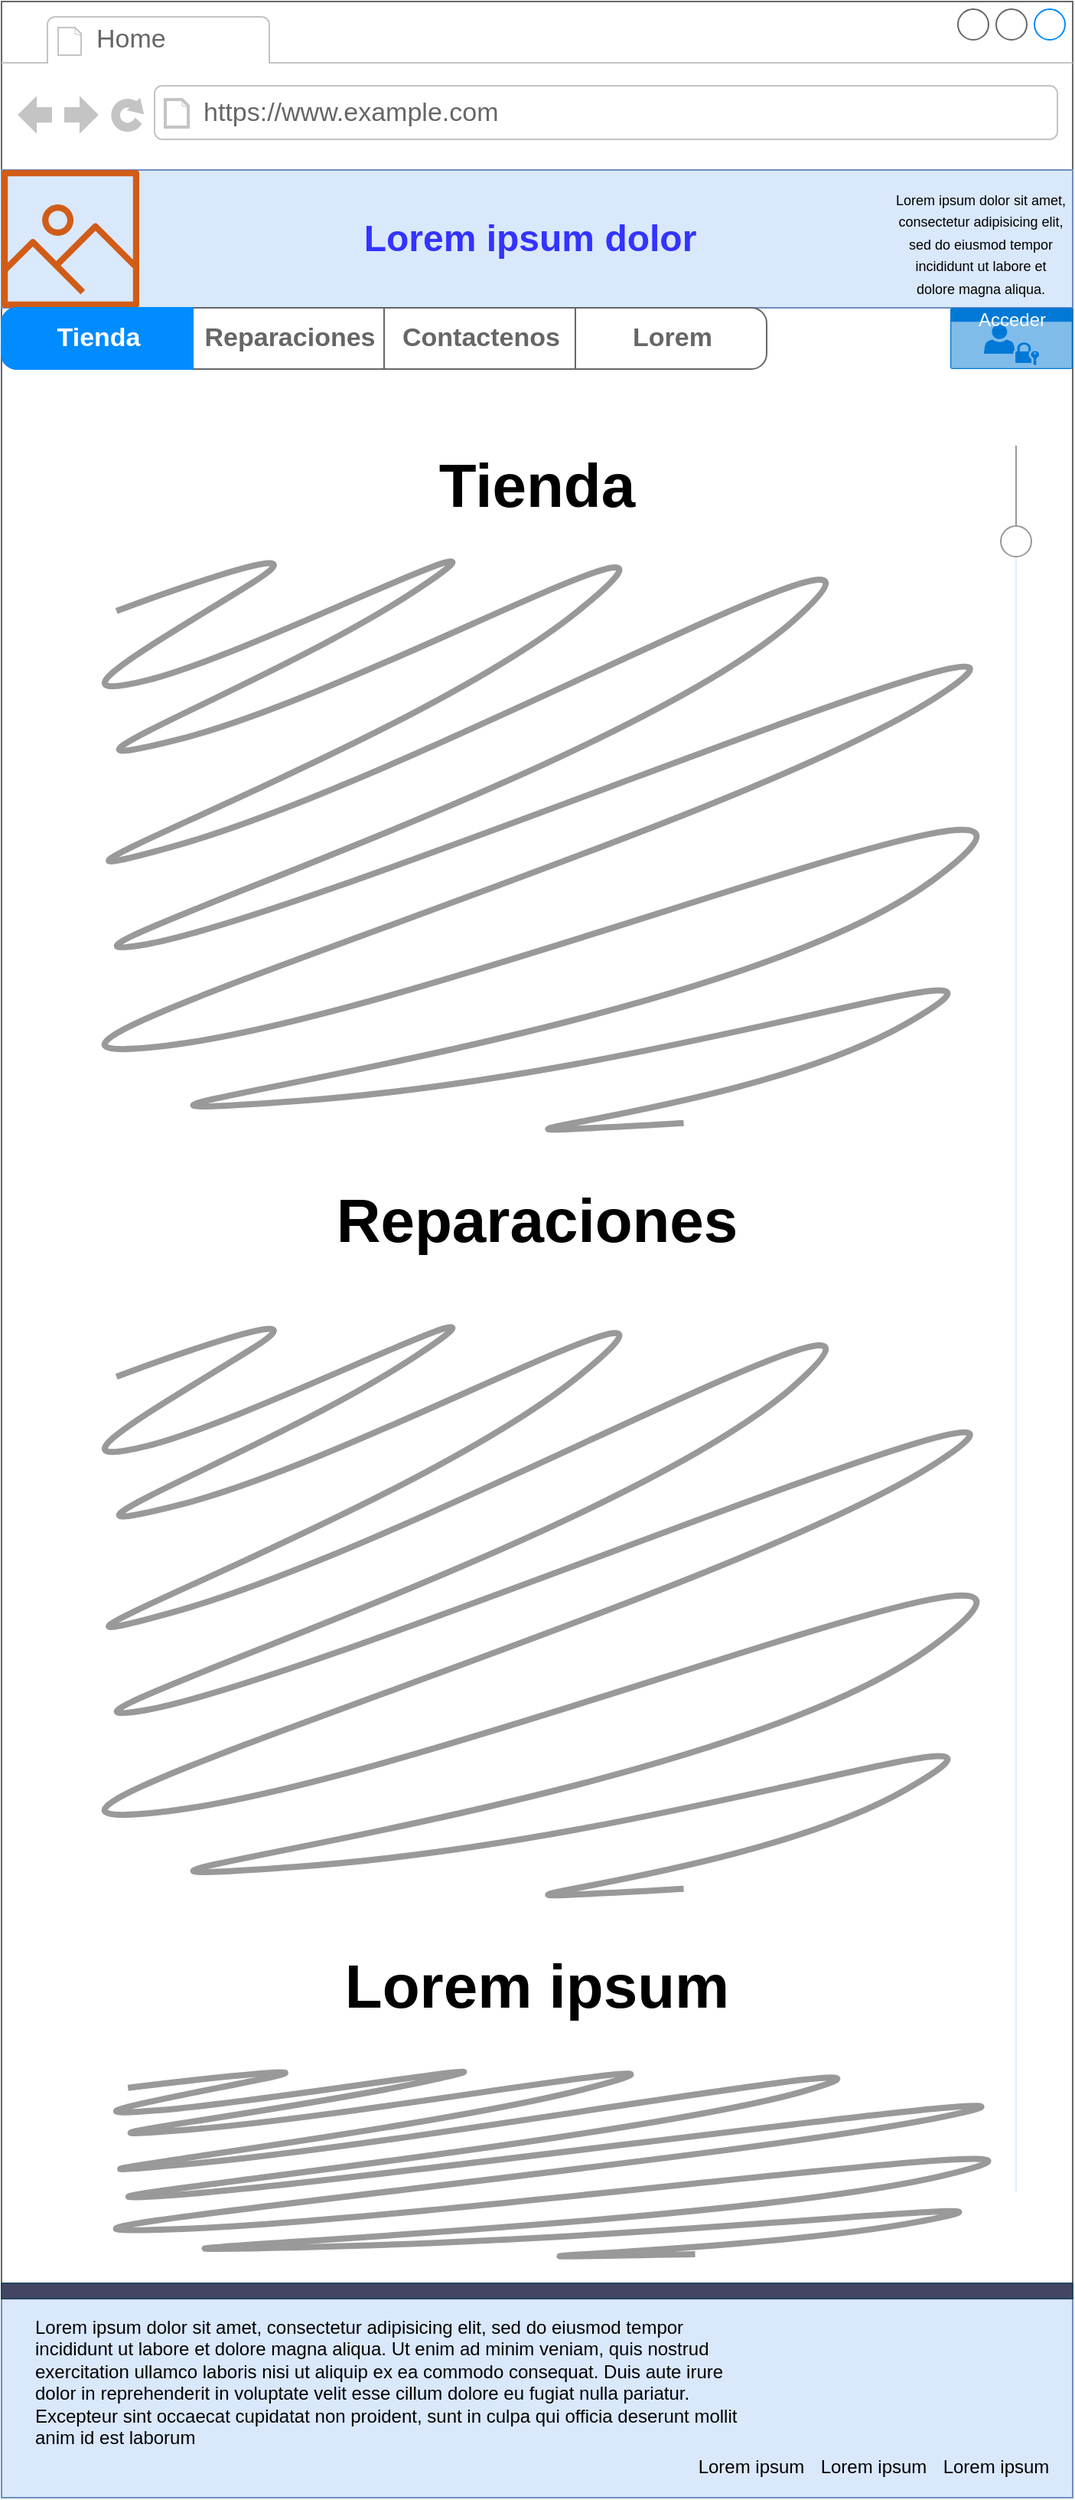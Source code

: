 <mxfile version="13.0.3" type="device"><diagram id="UxdOhphSXqfptWNpr6_L" name="Page-1"><mxGraphModel dx="1117" dy="3052" grid="1" gridSize="10" guides="1" tooltips="1" connect="1" arrows="1" fold="1" page="1" pageScale="1" pageWidth="827" pageHeight="1169" math="0" shadow="0"><root><mxCell id="0"/><mxCell id="1" parent="0"/><mxCell id="qSnOUj8lIUPqqdLC8yHX-1" value="" style="strokeWidth=1;shadow=0;dashed=0;align=center;html=1;shape=mxgraph.mockup.containers.browserWindow;rSize=0;strokeColor=#666666;strokeColor2=#008cff;strokeColor3=#c4c4c4;mainText=,;recursiveResize=0;" parent="1" vertex="1"><mxGeometry x="30" y="-2280" width="700" height="1630" as="geometry"/></mxCell><mxCell id="qSnOUj8lIUPqqdLC8yHX-2" value="Home" style="strokeWidth=1;shadow=0;dashed=0;align=center;html=1;shape=mxgraph.mockup.containers.anchor;fontSize=17;fontColor=#666666;align=left;" parent="qSnOUj8lIUPqqdLC8yHX-1" vertex="1"><mxGeometry x="60" y="12" width="110" height="26" as="geometry"/></mxCell><mxCell id="qSnOUj8lIUPqqdLC8yHX-3" value="https://www.example.com" style="strokeWidth=1;shadow=0;dashed=0;align=center;html=1;shape=mxgraph.mockup.containers.anchor;rSize=0;fontSize=17;fontColor=#666666;align=left;" parent="qSnOUj8lIUPqqdLC8yHX-1" vertex="1"><mxGeometry x="130" y="60" width="250" height="26" as="geometry"/></mxCell><mxCell id="qSnOUj8lIUPqqdLC8yHX-36" value="" style="rounded=0;whiteSpace=wrap;html=1;fillColor=#dae8fc;strokeColor=#6c8ebf;" parent="qSnOUj8lIUPqqdLC8yHX-1" vertex="1"><mxGeometry y="110" width="700" height="90" as="geometry"/></mxCell><mxCell id="qSnOUj8lIUPqqdLC8yHX-33" value="" style="outlineConnect=0;fontColor=#232F3E;gradientColor=none;fillColor=#D05C17;strokeColor=none;dashed=0;verticalLabelPosition=bottom;verticalAlign=top;align=center;html=1;fontSize=12;fontStyle=0;aspect=fixed;pointerEvents=1;shape=mxgraph.aws4.container_registry_image;" parent="qSnOUj8lIUPqqdLC8yHX-1" vertex="1"><mxGeometry y="110" width="90" height="90" as="geometry"/></mxCell><mxCell id="qSnOUj8lIUPqqdLC8yHX-38" value="&lt;p&gt;&lt;span style=&quot;font-weight: normal&quot;&gt;&lt;font style=&quot;font-size: 9px&quot;&gt;Lorem ipsum dolor sit amet, consectetur adipisicing elit, sed do eiusmod tempor incididunt ut labore et dolore magna aliqua.&lt;/font&gt;&lt;/span&gt;&lt;/p&gt;" style="text;html=1;strokeColor=none;fillColor=none;spacing=5;spacingTop=-20;whiteSpace=wrap;overflow=hidden;rounded=0;align=center;" parent="qSnOUj8lIUPqqdLC8yHX-1" vertex="1"><mxGeometry x="580" y="120" width="120" height="100" as="geometry"/></mxCell><mxCell id="qSnOUj8lIUPqqdLC8yHX-4" value="" style="strokeWidth=1;shadow=0;dashed=0;align=center;html=1;shape=mxgraph.mockup.rrect;rSize=10;fillColor=#ffffff;strokeColor=#666666;" parent="qSnOUj8lIUPqqdLC8yHX-1" vertex="1"><mxGeometry y="200" width="490" height="40" as="geometry"/></mxCell><mxCell id="qSnOUj8lIUPqqdLC8yHX-5" value="Reparaciones" style="strokeColor=inherit;fillColor=inherit;gradientColor=inherit;strokeWidth=1;shadow=0;dashed=0;align=center;html=1;shape=mxgraph.mockup.rrect;rSize=0;fontSize=17;fontColor=#666666;fontStyle=1;resizeHeight=1;" parent="qSnOUj8lIUPqqdLC8yHX-4" vertex="1"><mxGeometry width="125" height="40" relative="1" as="geometry"><mxPoint x="125" as="offset"/></mxGeometry></mxCell><mxCell id="qSnOUj8lIUPqqdLC8yHX-6" value="Contactenos" style="strokeColor=inherit;fillColor=inherit;gradientColor=inherit;strokeWidth=1;shadow=0;dashed=0;align=center;html=1;shape=mxgraph.mockup.rrect;rSize=0;fontSize=17;fontColor=#666666;fontStyle=1;resizeHeight=1;" parent="qSnOUj8lIUPqqdLC8yHX-4" vertex="1"><mxGeometry width="125" height="40" relative="1" as="geometry"><mxPoint x="250" as="offset"/></mxGeometry></mxCell><mxCell id="qSnOUj8lIUPqqdLC8yHX-7" value="Lorem" style="strokeColor=inherit;fillColor=inherit;gradientColor=inherit;strokeWidth=1;shadow=0;dashed=0;align=center;html=1;shape=mxgraph.mockup.rightButton;rSize=10;fontSize=17;fontColor=#666666;fontStyle=1;resizeHeight=1;" parent="qSnOUj8lIUPqqdLC8yHX-4" vertex="1"><mxGeometry x="1" width="125" height="40" relative="1" as="geometry"><mxPoint x="-115" as="offset"/></mxGeometry></mxCell><mxCell id="qSnOUj8lIUPqqdLC8yHX-8" value="Tienda" style="strokeWidth=1;shadow=0;dashed=0;align=center;html=1;shape=mxgraph.mockup.leftButton;rSize=10;fontSize=17;fontColor=#ffffff;fontStyle=1;fillColor=#008cff;strokeColor=#008cff;resizeHeight=1;" parent="qSnOUj8lIUPqqdLC8yHX-4" vertex="1"><mxGeometry width="125" height="40" relative="1" as="geometry"/></mxCell><mxCell id="qSnOUj8lIUPqqdLC8yHX-42" value="Acceder" style="html=1;strokeColor=none;fillColor=#0079D6;labelPosition=center;verticalLabelPosition=middle;verticalAlign=top;align=center;fontSize=12;outlineConnect=0;spacingTop=-6;fontColor=#FFFFFF;shape=mxgraph.sitemap.login;" parent="qSnOUj8lIUPqqdLC8yHX-1" vertex="1"><mxGeometry x="620" y="200" width="80" height="40" as="geometry"/></mxCell><mxCell id="qSnOUj8lIUPqqdLC8yHX-57" value="&lt;font color=&quot;#3333ff&quot;&gt;Lorem ipsum dolor&lt;/font&gt;" style="text;strokeColor=none;fillColor=none;html=1;fontSize=24;fontStyle=1;verticalAlign=middle;align=center;" parent="qSnOUj8lIUPqqdLC8yHX-1" vertex="1"><mxGeometry x="245" y="127.5" width="200" height="55" as="geometry"/></mxCell><mxCell id="4YowmeqsItcHM5a8NFOT-2" value="" style="rounded=0;whiteSpace=wrap;html=1;fillColor=#dae8fc;strokeColor=#6c8ebf;" vertex="1" parent="qSnOUj8lIUPqqdLC8yHX-1"><mxGeometry y="1500" width="700" height="130" as="geometry"/></mxCell><mxCell id="4YowmeqsItcHM5a8NFOT-3" value="&lt;span style=&quot;text-align: left&quot;&gt;Lorem ipsum&lt;/span&gt;" style="text;html=1;strokeColor=none;fillColor=none;align=center;verticalAlign=middle;whiteSpace=wrap;rounded=0;" vertex="1" parent="qSnOUj8lIUPqqdLC8yHX-1"><mxGeometry x="450" y="1600" width="80" height="20" as="geometry"/></mxCell><mxCell id="4YowmeqsItcHM5a8NFOT-4" value="&lt;span style=&quot;text-align: left&quot;&gt;Lorem ipsum&lt;/span&gt;" style="text;html=1;strokeColor=none;fillColor=none;align=center;verticalAlign=middle;whiteSpace=wrap;rounded=0;" vertex="1" parent="qSnOUj8lIUPqqdLC8yHX-1"><mxGeometry x="530" y="1600" width="80" height="20" as="geometry"/></mxCell><mxCell id="4YowmeqsItcHM5a8NFOT-5" value="&lt;span style=&quot;text-align: left&quot;&gt;Lorem ipsum&lt;/span&gt;" style="text;html=1;strokeColor=none;fillColor=none;align=center;verticalAlign=middle;whiteSpace=wrap;rounded=0;" vertex="1" parent="qSnOUj8lIUPqqdLC8yHX-1"><mxGeometry x="610" y="1600" width="80" height="20" as="geometry"/></mxCell><mxCell id="4YowmeqsItcHM5a8NFOT-6" value="" style="rounded=0;whiteSpace=wrap;html=1;strokeColor=#23445d;fillColor=#444563;" vertex="1" parent="qSnOUj8lIUPqqdLC8yHX-1"><mxGeometry y="1490" width="700" height="10" as="geometry"/></mxCell><mxCell id="4YowmeqsItcHM5a8NFOT-7" value="Lorem ipsum dolor sit amet, consectetur adipisicing elit, sed do eiusmod tempor incididunt ut labore et dolore magna aliqua. Ut enim ad minim veniam, quis nostrud exercitation ullamco laboris nisi ut aliquip ex ea commodo consequat. Duis aute irure dolor in reprehenderit in voluptate velit esse cillum dolore eu fugiat nulla pariatur. Excepteur sint occaecat cupidatat non proident, sunt in culpa qui officia deserunt mollit anim id est laborum" style="text;spacingTop=-5;whiteSpace=wrap;html=1;align=left;fontSize=12;fontFamily=Helvetica;fillColor=none;strokeColor=none;" vertex="1" parent="qSnOUj8lIUPqqdLC8yHX-1"><mxGeometry x="20" y="1510" width="470" height="90" as="geometry"/></mxCell><mxCell id="4YowmeqsItcHM5a8NFOT-8" value="&lt;b&gt;&lt;font style=&quot;font-size: 40px&quot;&gt;Tienda&lt;/font&gt;&lt;/b&gt;" style="text;html=1;strokeColor=none;fillColor=none;align=center;verticalAlign=middle;whiteSpace=wrap;rounded=0;" vertex="1" parent="qSnOUj8lIUPqqdLC8yHX-1"><mxGeometry x="270" y="280" width="160" height="70" as="geometry"/></mxCell><mxCell id="4YowmeqsItcHM5a8NFOT-17" value="" style="shape=mxgraph.mockup.markup.scratchOut;shadow=0;dashed=0;html=1;strokeColor=#999999;strokeWidth=4;" vertex="1" parent="qSnOUj8lIUPqqdLC8yHX-1"><mxGeometry x="52.5" y="360" width="595" height="400" as="geometry"/></mxCell><mxCell id="4YowmeqsItcHM5a8NFOT-18" value="&lt;b&gt;&lt;font style=&quot;font-size: 40px&quot;&gt;Reparaciones&lt;/font&gt;&lt;/b&gt;" style="text;html=1;strokeColor=none;fillColor=none;align=center;verticalAlign=middle;whiteSpace=wrap;rounded=0;" vertex="1" parent="qSnOUj8lIUPqqdLC8yHX-1"><mxGeometry x="205" y="760" width="290" height="70" as="geometry"/></mxCell><mxCell id="4YowmeqsItcHM5a8NFOT-19" value="" style="shape=mxgraph.mockup.markup.scratchOut;shadow=0;dashed=0;html=1;strokeColor=#999999;strokeWidth=4;" vertex="1" parent="qSnOUj8lIUPqqdLC8yHX-1"><mxGeometry x="52.5" y="860" width="595" height="400" as="geometry"/></mxCell><mxCell id="4YowmeqsItcHM5a8NFOT-20" value="" style="verticalLabelPosition=bottom;shadow=0;dashed=0;align=center;html=1;verticalAlign=top;strokeWidth=1;shape=mxgraph.mockup.forms.horSlider;strokeColor=#999999;sliderStyle=basic;sliderPos=94.912;handleStyle=circle;fillColor2=#ddeeff;direction=north;" vertex="1" parent="qSnOUj8lIUPqqdLC8yHX-1"><mxGeometry x="648" y="290" width="30" height="1140" as="geometry"/></mxCell><mxCell id="4YowmeqsItcHM5a8NFOT-21" value="&lt;span style=&quot;font-size: 40px&quot;&gt;&lt;b&gt;Lorem ipsum&lt;/b&gt;&lt;/span&gt;" style="text;html=1;strokeColor=none;fillColor=none;align=center;verticalAlign=middle;whiteSpace=wrap;rounded=0;" vertex="1" parent="qSnOUj8lIUPqqdLC8yHX-1"><mxGeometry x="205" y="1260" width="290" height="70" as="geometry"/></mxCell><mxCell id="4YowmeqsItcHM5a8NFOT-23" value="" style="shape=mxgraph.mockup.markup.scratchOut;shadow=0;dashed=0;html=1;strokeColor=#999999;strokeWidth=4;" vertex="1" parent="qSnOUj8lIUPqqdLC8yHX-1"><mxGeometry x="60" y="1350" width="595" height="130" as="geometry"/></mxCell></root></mxGraphModel></diagram></mxfile>